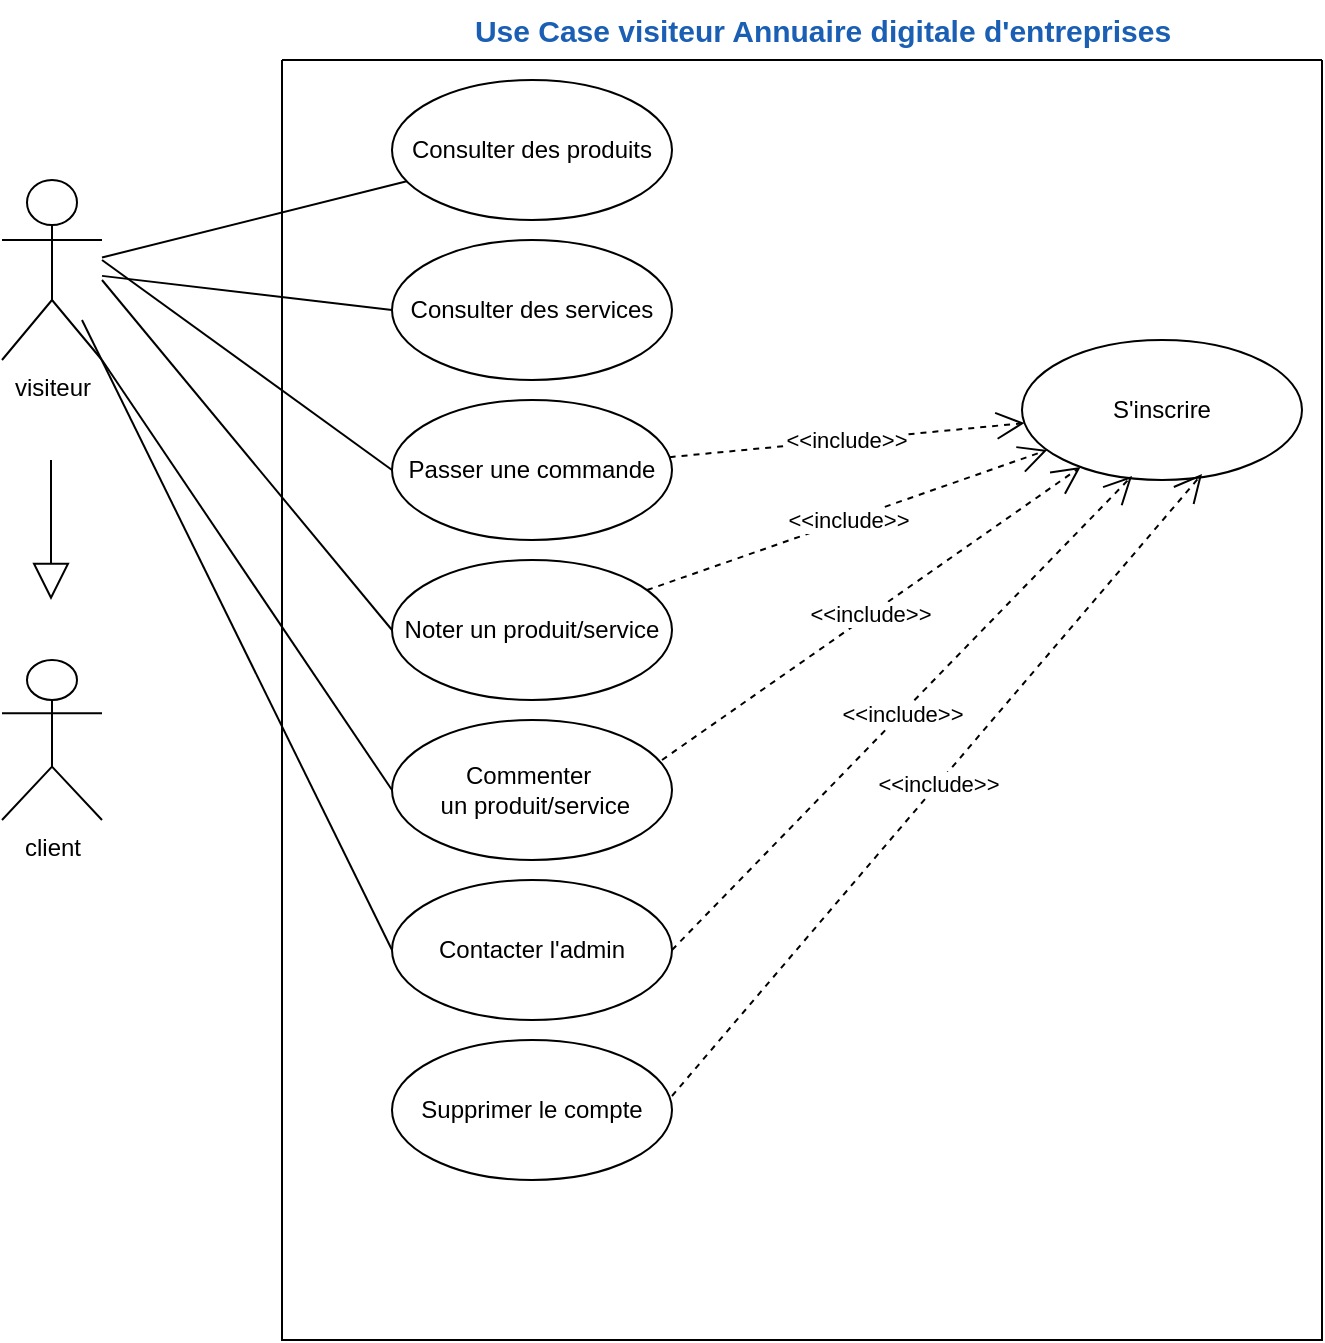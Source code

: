 <mxfile version="24.7.5">
  <diagram name="Page-1" id="bUEUwU-Q62BYzUw0XERP">
    <mxGraphModel dx="880" dy="1568" grid="1" gridSize="10" guides="1" tooltips="1" connect="1" arrows="1" fold="1" page="1" pageScale="1" pageWidth="850" pageHeight="1100" math="0" shadow="0">
      <root>
        <mxCell id="0" />
        <mxCell id="1" parent="0" />
        <mxCell id="_1SP2gPX3ro1V0lYQWk0-1" value="visiteur" style="shape=umlActor;verticalLabelPosition=bottom;verticalAlign=top;html=1;outlineConnect=0;" parent="1" vertex="1">
          <mxGeometry x="50" y="70" width="50" height="90" as="geometry" />
        </mxCell>
        <mxCell id="_1SP2gPX3ro1V0lYQWk0-5" value="client" style="shape=umlActor;verticalLabelPosition=bottom;verticalAlign=top;html=1;outlineConnect=0;" parent="1" vertex="1">
          <mxGeometry x="50" y="310" width="50" height="80" as="geometry" />
        </mxCell>
        <mxCell id="_1SP2gPX3ro1V0lYQWk0-7" value="" style="endArrow=block;endSize=16;endFill=0;html=1;rounded=0;" parent="1" edge="1">
          <mxGeometry width="160" relative="1" as="geometry">
            <mxPoint x="74.5" y="210" as="sourcePoint" />
            <mxPoint x="74.5" y="280" as="targetPoint" />
          </mxGeometry>
        </mxCell>
        <mxCell id="_1SP2gPX3ro1V0lYQWk0-16" value="" style="swimlane;startSize=0;" parent="1" vertex="1">
          <mxGeometry x="190" y="10" width="520" height="640" as="geometry" />
        </mxCell>
        <mxCell id="_1SP2gPX3ro1V0lYQWk0-17" value="Consulter des produits" style="ellipse;whiteSpace=wrap;html=1;" parent="_1SP2gPX3ro1V0lYQWk0-16" vertex="1">
          <mxGeometry x="55" y="10" width="140" height="70" as="geometry" />
        </mxCell>
        <mxCell id="_1SP2gPX3ro1V0lYQWk0-18" value="Consulter des services" style="ellipse;whiteSpace=wrap;html=1;" parent="_1SP2gPX3ro1V0lYQWk0-16" vertex="1">
          <mxGeometry x="55" y="90" width="140" height="70" as="geometry" />
        </mxCell>
        <mxCell id="_1SP2gPX3ro1V0lYQWk0-19" value="Passer une commande" style="ellipse;whiteSpace=wrap;html=1;" parent="_1SP2gPX3ro1V0lYQWk0-16" vertex="1">
          <mxGeometry x="55" y="170" width="140" height="70" as="geometry" />
        </mxCell>
        <mxCell id="_1SP2gPX3ro1V0lYQWk0-20" value="Noter un produit/service" style="ellipse;whiteSpace=wrap;html=1;" parent="_1SP2gPX3ro1V0lYQWk0-16" vertex="1">
          <mxGeometry x="55" y="250" width="140" height="70" as="geometry" />
        </mxCell>
        <mxCell id="_1SP2gPX3ro1V0lYQWk0-26" value="&lt;div&gt;Commenter&amp;nbsp;&lt;/div&gt;&lt;div&gt;&amp;nbsp;un produit/service&lt;/div&gt;" style="ellipse;whiteSpace=wrap;html=1;" parent="_1SP2gPX3ro1V0lYQWk0-16" vertex="1">
          <mxGeometry x="55" y="330" width="140" height="70" as="geometry" />
        </mxCell>
        <mxCell id="_1SP2gPX3ro1V0lYQWk0-27" value="Contacter l&#39;admin" style="ellipse;whiteSpace=wrap;html=1;" parent="_1SP2gPX3ro1V0lYQWk0-16" vertex="1">
          <mxGeometry x="55" y="410" width="140" height="70" as="geometry" />
        </mxCell>
        <mxCell id="_1SP2gPX3ro1V0lYQWk0-28" value="Supprimer le compte" style="ellipse;whiteSpace=wrap;html=1;" parent="_1SP2gPX3ro1V0lYQWk0-16" vertex="1">
          <mxGeometry x="55" y="490" width="140" height="70" as="geometry" />
        </mxCell>
        <mxCell id="_1SP2gPX3ro1V0lYQWk0-29" value="S&#39;inscrire" style="ellipse;whiteSpace=wrap;html=1;" parent="_1SP2gPX3ro1V0lYQWk0-16" vertex="1">
          <mxGeometry x="370" y="140" width="140" height="70" as="geometry" />
        </mxCell>
        <mxCell id="_1SP2gPX3ro1V0lYQWk0-47" value="&amp;lt;&amp;lt;include&amp;gt;&amp;gt;" style="endArrow=open;endSize=12;dashed=1;html=1;rounded=0;" parent="_1SP2gPX3ro1V0lYQWk0-16" source="_1SP2gPX3ro1V0lYQWk0-20" target="_1SP2gPX3ro1V0lYQWk0-29" edge="1">
          <mxGeometry width="160" relative="1" as="geometry">
            <mxPoint x="235" y="71.89" as="sourcePoint" />
            <mxPoint x="454.578" y="178.113" as="targetPoint" />
          </mxGeometry>
        </mxCell>
        <mxCell id="_1SP2gPX3ro1V0lYQWk0-48" value="&amp;lt;&amp;lt;include&amp;gt;&amp;gt;" style="endArrow=open;endSize=12;dashed=1;html=1;rounded=0;" parent="_1SP2gPX3ro1V0lYQWk0-16" source="_1SP2gPX3ro1V0lYQWk0-19" target="_1SP2gPX3ro1V0lYQWk0-29" edge="1">
          <mxGeometry width="160" relative="1" as="geometry">
            <mxPoint x="170" y="133.5" as="sourcePoint" />
            <mxPoint x="390" y="240" as="targetPoint" />
          </mxGeometry>
        </mxCell>
        <mxCell id="_1SP2gPX3ro1V0lYQWk0-49" value="&amp;lt;&amp;lt;include&amp;gt;&amp;gt;" style="endArrow=open;endSize=12;dashed=1;html=1;rounded=0;" parent="_1SP2gPX3ro1V0lYQWk0-16" target="_1SP2gPX3ro1V0lYQWk0-29" edge="1">
          <mxGeometry width="160" relative="1" as="geometry">
            <mxPoint x="190" y="350" as="sourcePoint" />
            <mxPoint x="390" y="466.5" as="targetPoint" />
          </mxGeometry>
        </mxCell>
        <mxCell id="_1SP2gPX3ro1V0lYQWk0-51" value="&amp;lt;&amp;lt;include&amp;gt;&amp;gt;" style="endArrow=open;endSize=12;dashed=1;html=1;rounded=0;exitX=1;exitY=0.4;exitDx=0;exitDy=0;exitPerimeter=0;entryX=0.643;entryY=0.957;entryDx=0;entryDy=0;entryPerimeter=0;" parent="_1SP2gPX3ro1V0lYQWk0-16" source="_1SP2gPX3ro1V0lYQWk0-28" target="_1SP2gPX3ro1V0lYQWk0-29" edge="1">
          <mxGeometry width="160" relative="1" as="geometry">
            <mxPoint x="170" y="522" as="sourcePoint" />
            <mxPoint x="384" y="290" as="targetPoint" />
          </mxGeometry>
        </mxCell>
        <mxCell id="_1SP2gPX3ro1V0lYQWk0-50" value="&amp;lt;&amp;lt;include&amp;gt;&amp;gt;" style="endArrow=open;endSize=12;dashed=1;html=1;rounded=0;exitX=1;exitY=0.5;exitDx=0;exitDy=0;entryX=0.393;entryY=0.971;entryDx=0;entryDy=0;entryPerimeter=0;" parent="_1SP2gPX3ro1V0lYQWk0-16" source="_1SP2gPX3ro1V0lYQWk0-27" target="_1SP2gPX3ro1V0lYQWk0-29" edge="1">
          <mxGeometry width="160" relative="1" as="geometry">
            <mxPoint x="200" y="390" as="sourcePoint" />
            <mxPoint x="409" y="243" as="targetPoint" />
          </mxGeometry>
        </mxCell>
        <mxCell id="_1SP2gPX3ro1V0lYQWk0-41" value="" style="endArrow=none;html=1;rounded=0;entryX=0;entryY=0.5;entryDx=0;entryDy=0;" parent="1" source="_1SP2gPX3ro1V0lYQWk0-1" target="_1SP2gPX3ro1V0lYQWk0-18" edge="1">
          <mxGeometry relative="1" as="geometry">
            <mxPoint x="90" y="120" as="sourcePoint" />
            <mxPoint x="257" y="102" as="targetPoint" />
          </mxGeometry>
        </mxCell>
        <mxCell id="_1SP2gPX3ro1V0lYQWk0-42" value="" style="endArrow=none;html=1;rounded=0;entryX=0;entryY=0.5;entryDx=0;entryDy=0;" parent="1" target="_1SP2gPX3ro1V0lYQWk0-19" edge="1">
          <mxGeometry relative="1" as="geometry">
            <mxPoint x="100" y="110" as="sourcePoint" />
            <mxPoint x="267" y="112" as="targetPoint" />
          </mxGeometry>
        </mxCell>
        <mxCell id="_1SP2gPX3ro1V0lYQWk0-43" value="" style="endArrow=none;html=1;rounded=0;entryX=0;entryY=0.5;entryDx=0;entryDy=0;" parent="1" target="_1SP2gPX3ro1V0lYQWk0-20" edge="1">
          <mxGeometry relative="1" as="geometry">
            <mxPoint x="100" y="120" as="sourcePoint" />
            <mxPoint x="277" y="122" as="targetPoint" />
          </mxGeometry>
        </mxCell>
        <mxCell id="_1SP2gPX3ro1V0lYQWk0-44" value="" style="endArrow=none;html=1;rounded=0;entryX=0;entryY=0.5;entryDx=0;entryDy=0;exitX=1;exitY=1;exitDx=0;exitDy=0;exitPerimeter=0;" parent="1" source="_1SP2gPX3ro1V0lYQWk0-1" target="_1SP2gPX3ro1V0lYQWk0-26" edge="1">
          <mxGeometry relative="1" as="geometry">
            <mxPoint x="90" y="140" as="sourcePoint" />
            <mxPoint x="235" y="345" as="targetPoint" />
          </mxGeometry>
        </mxCell>
        <mxCell id="_1SP2gPX3ro1V0lYQWk0-45" value="" style="endArrow=none;html=1;rounded=0;entryX=0;entryY=0.5;entryDx=0;entryDy=0;" parent="1" target="_1SP2gPX3ro1V0lYQWk0-27" edge="1">
          <mxGeometry relative="1" as="geometry">
            <mxPoint x="90" y="140" as="sourcePoint" />
            <mxPoint x="255" y="415" as="targetPoint" />
          </mxGeometry>
        </mxCell>
        <mxCell id="_1SP2gPX3ro1V0lYQWk0-30" value="" style="endArrow=none;html=1;rounded=0;" parent="1" source="_1SP2gPX3ro1V0lYQWk0-1" target="_1SP2gPX3ro1V0lYQWk0-17" edge="1">
          <mxGeometry relative="1" as="geometry">
            <mxPoint x="80" y="110" as="sourcePoint" />
            <mxPoint x="240" y="110" as="targetPoint" />
          </mxGeometry>
        </mxCell>
        <mxCell id="_1SP2gPX3ro1V0lYQWk0-53" value="&lt;b&gt;&lt;font style=&quot;font-size: 15px;&quot; color=&quot;#1a5fb4&quot;&gt;Use Case visiteur Annuaire digitale d&#39;entreprises&lt;/font&gt;&lt;/b&gt;" style="text;html=1;align=center;verticalAlign=middle;resizable=0;points=[];autosize=1;strokeColor=none;fillColor=none;" parent="1" vertex="1">
          <mxGeometry x="275" y="-20" width="370" height="30" as="geometry" />
        </mxCell>
      </root>
    </mxGraphModel>
  </diagram>
</mxfile>
